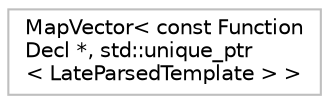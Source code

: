 digraph "Graphical Class Hierarchy"
{
 // LATEX_PDF_SIZE
  bgcolor="transparent";
  edge [fontname="Helvetica",fontsize="10",labelfontname="Helvetica",labelfontsize="10"];
  node [fontname="Helvetica",fontsize="10",shape=record];
  rankdir="LR";
  Node0 [label="MapVector\< const Function\lDecl *, std::unique_ptr\l\< LateParsedTemplate \> \>",height=0.2,width=0.4,color="grey75",tooltip=" "];
}
